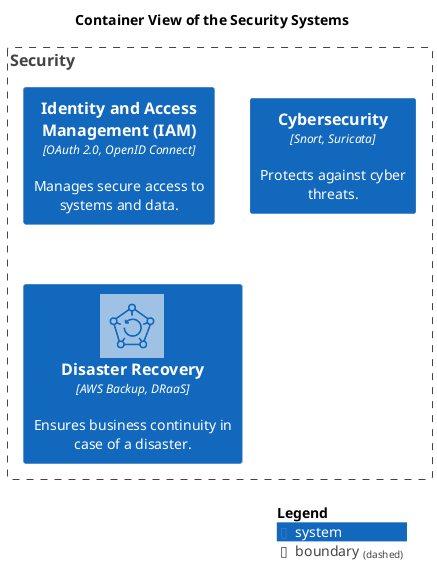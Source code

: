 @startuml container-view
!include <C4/C4_Container.puml>
!include <awslib14/AWSCommon>
!include <awslib14/AWSC4Integration>
!include <azure/AzureCommon>
!include <azure/AzureC4Integration>
!include <tupadr3/common>
!include <awslib14/Storage/Backup>







title Container View of the Security Systems
Boundary(mybank_security_contextBoundary, "Security") {
  System(mybank_security_identityAccessManagementSystem, "Identity and Access Management (IAM)", $descr="Manages secure access to systems and data.", $type="OAuth 2.0, OpenID Connect")
  System(mybank_security_cybersecuritySystem, "Cybersecurity", $descr="Protects against cyber threats.", $type="Snort, Suricata")
  System(mybank_security_disasterRecoverySystem, "Disaster Recovery", $descr="Ensures business continuity in case of a disaster.", $type="AWS Backup, DRaaS", $sprite="Backup")
}
SHOW_LEGEND()
@enduml
